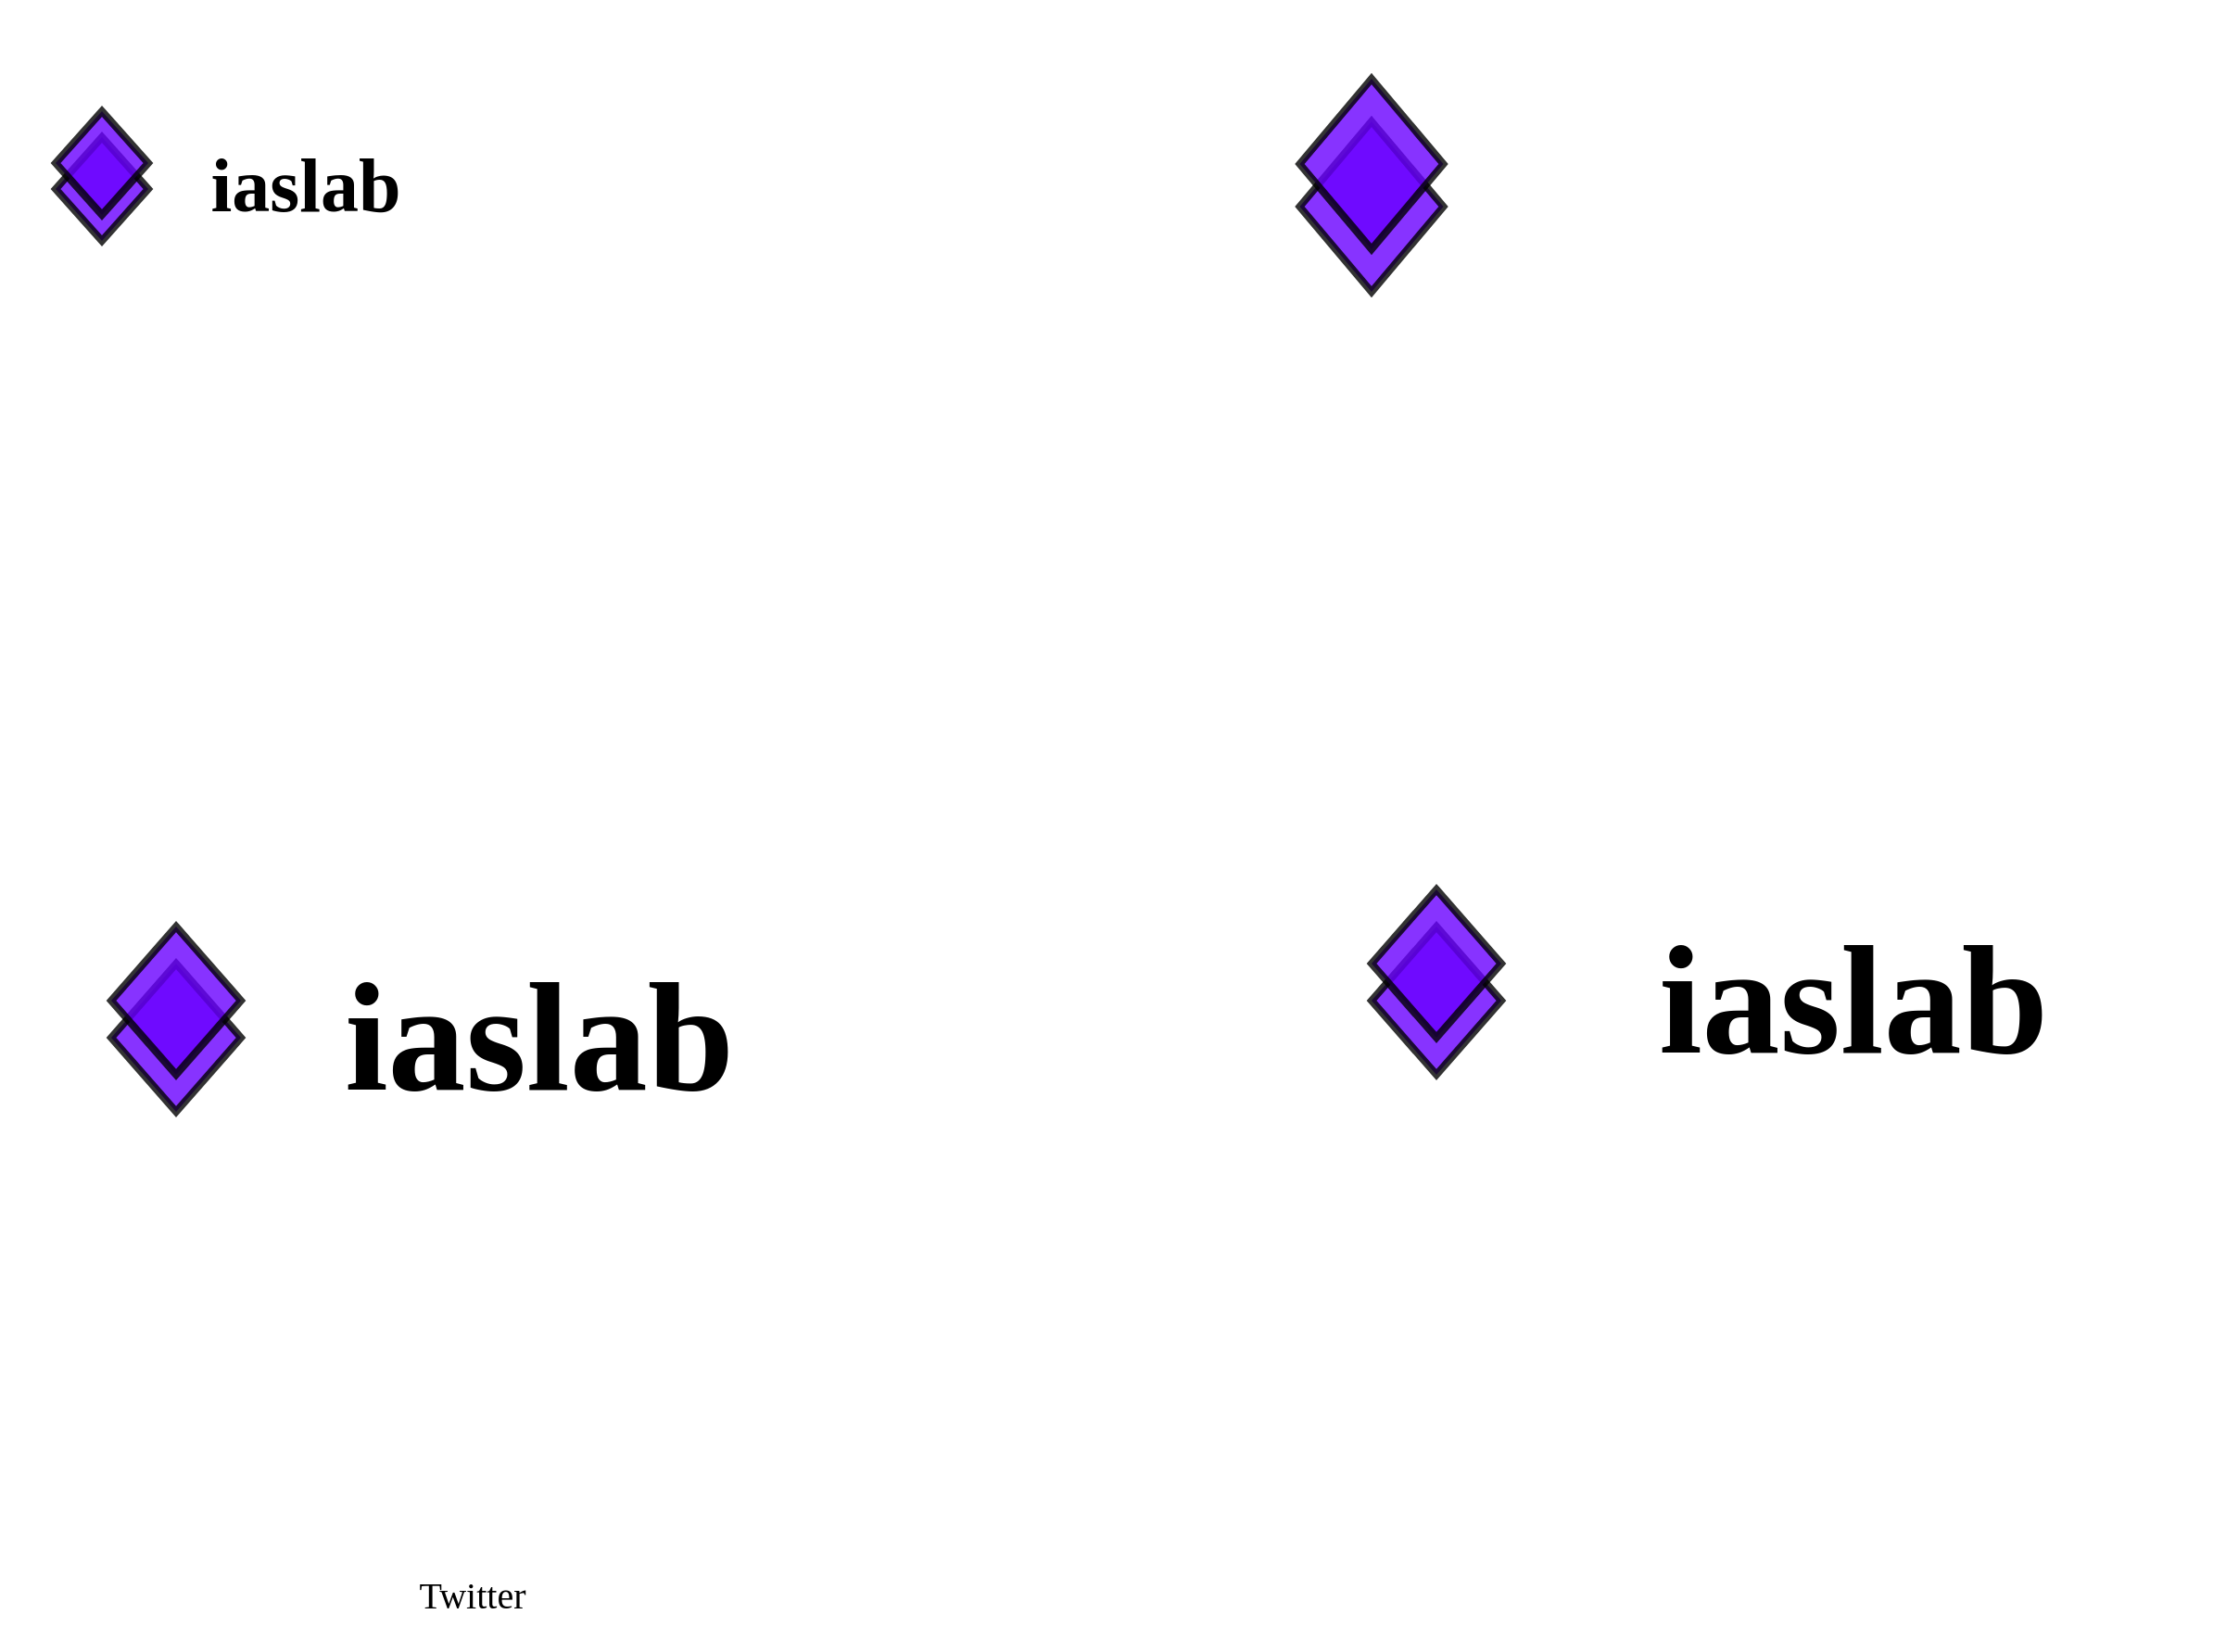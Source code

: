 <mxfile version="14.1.1" type="device"><diagram id="nna5EPkS9BzB_fEzJtat" name="Page-1"><mxGraphModel dx="395" dy="229" grid="1" gridSize="10" guides="1" tooltips="1" connect="1" arrows="1" fold="1" page="1" pageScale="1" pageWidth="850" pageHeight="1100" math="0" shadow="0"><root><mxCell id="0"/><mxCell id="1" parent="0"/><mxCell id="nc7UMncQNNDhXfbuz5wj-1" value="&lt;font style=&quot;font-size: 41px;&quot;&gt;iaslab&lt;/font&gt;" style="text;html=1;strokeColor=none;fillColor=none;align=center;verticalAlign=middle;whiteSpace=wrap;rounded=0;fontSize=41;fontStyle=1;fontFamily=Lucida Console;" parent="1" vertex="1"><mxGeometry x="190" y="80" width="330" height="200" as="geometry"/></mxCell><mxCell id="nc7UMncQNNDhXfbuz5wj-4" value="&lt;font style=&quot;font-size: 20px&quot;&gt;Twitter&lt;/font&gt;" style="text;html=1;strokeColor=none;fillColor=none;align=center;verticalAlign=middle;whiteSpace=wrap;rounded=0;fontFamily=Lucida Console;fontSize=84;" parent="1" vertex="1"><mxGeometry x="425" y="910" width="40" height="20" as="geometry"/></mxCell><mxCell id="f1E9kWiboSEiSXTBSAwd-43" value="" style="group;strokeWidth=4;" parent="1" vertex="1" connectable="0"><mxGeometry x="220" y="140" width="50" height="70" as="geometry"/></mxCell><mxCell id="f1E9kWiboSEiSXTBSAwd-44" value="" style="rhombus;whiteSpace=wrap;html=1;fillColor=#6a00ff;fontColor=#ffffff;opacity=80;strokeWidth=4;" parent="f1E9kWiboSEiSXTBSAwd-43" vertex="1"><mxGeometry y="14" width="50" height="56" as="geometry"/></mxCell><mxCell id="f1E9kWiboSEiSXTBSAwd-45" value="" style="rhombus;whiteSpace=wrap;html=1;fillColor=#6a00ff;fontColor=#ffffff;opacity=80;strokeWidth=4;" parent="f1E9kWiboSEiSXTBSAwd-43" vertex="1"><mxGeometry width="50" height="56" as="geometry"/></mxCell><mxCell id="nc7UMncQNNDhXfbuz5wj-6" value="&lt;font style=&quot;font-size: 84px;&quot;&gt;iaslab&lt;/font&gt;" style="text;html=1;strokeColor=none;fillColor=none;align=center;verticalAlign=middle;whiteSpace=wrap;rounded=0;fontSize=84;fontStyle=1;fontFamily=Lucida Console;" parent="1" vertex="1"><mxGeometry x="990" y="560" width="400" height="120" as="geometry"/></mxCell><mxCell id="f1E9kWiboSEiSXTBSAwd-37" value="" style="group;strokeWidth=4;" parent="1" vertex="1" connectable="0"><mxGeometry x="930" y="560" width="70" height="100" as="geometry"/></mxCell><mxCell id="f1E9kWiboSEiSXTBSAwd-38" value="" style="rhombus;whiteSpace=wrap;html=1;fillColor=#6a00ff;fontColor=#ffffff;opacity=80;strokeWidth=4;" parent="f1E9kWiboSEiSXTBSAwd-37" vertex="1"><mxGeometry y="20" width="70" height="80" as="geometry"/></mxCell><mxCell id="f1E9kWiboSEiSXTBSAwd-39" value="" style="rhombus;whiteSpace=wrap;html=1;fillColor=#6a00ff;fontColor=#ffffff;opacity=80;strokeWidth=4;" parent="f1E9kWiboSEiSXTBSAwd-37" vertex="1"><mxGeometry width="70" height="80" as="geometry"/></mxCell><mxCell id="1vYbOUPyqsmeCK9FVQiZ-1" value="" style="group" parent="1" vertex="1" connectable="0"><mxGeometry x="210" y="390" width="500" height="500" as="geometry"/></mxCell><mxCell id="nc7UMncQNNDhXfbuz5wj-3" value="&lt;font style=&quot;font-size: 84px&quot;&gt;&amp;nbsp; iaslab&lt;/font&gt;" style="text;html=1;strokeColor=none;fillColor=none;align=center;verticalAlign=middle;whiteSpace=wrap;rounded=0;fontSize=84;fontStyle=1;fontFamily=Lucida Console;" parent="1vYbOUPyqsmeCK9FVQiZ-1" vertex="1"><mxGeometry width="500" height="500" as="geometry"/></mxCell><mxCell id="f1E9kWiboSEiSXTBSAwd-40" value="" style="group;strokeWidth=4;" parent="1vYbOUPyqsmeCK9FVQiZ-1" vertex="1" connectable="0"><mxGeometry x="40" y="190" width="70" height="100" as="geometry"/></mxCell><mxCell id="f1E9kWiboSEiSXTBSAwd-41" value="" style="rhombus;whiteSpace=wrap;html=1;fillColor=#6a00ff;fontColor=#ffffff;opacity=80;strokeWidth=4;" parent="f1E9kWiboSEiSXTBSAwd-40" vertex="1"><mxGeometry y="20" width="70" height="80" as="geometry"/></mxCell><mxCell id="f1E9kWiboSEiSXTBSAwd-42" value="" style="rhombus;whiteSpace=wrap;html=1;fillColor=#6a00ff;fontColor=#ffffff;opacity=80;strokeWidth=4;" parent="f1E9kWiboSEiSXTBSAwd-40" vertex="1"><mxGeometry width="70" height="80" as="geometry"/></mxCell><mxCell id="xubcN2ev_bGvg4x5stcW-6" value="" style="group" vertex="1" connectable="0" parent="1"><mxGeometry x="852" y="120" width="120" height="120" as="geometry"/></mxCell><mxCell id="xubcN2ev_bGvg4x5stcW-1" value="" style="rounded=0;whiteSpace=wrap;html=1;strokeColor=none;fillColor=none;" vertex="1" parent="xubcN2ev_bGvg4x5stcW-6"><mxGeometry width="120" height="120" as="geometry"/></mxCell><mxCell id="xubcN2ev_bGvg4x5stcW-3" value="" style="group" vertex="1" connectable="0" parent="xubcN2ev_bGvg4x5stcW-6"><mxGeometry x="39.25" y="2.5" width="77.5" height="115" as="geometry"/></mxCell><mxCell id="f1E9kWiboSEiSXTBSAwd-35" value="" style="rhombus;whiteSpace=wrap;html=1;fillColor=#6a00ff;fontColor=#ffffff;opacity=80;strokeWidth=4;" parent="xubcN2ev_bGvg4x5stcW-3" vertex="1"><mxGeometry y="23" width="77.5" height="92" as="geometry"/></mxCell><mxCell id="f1E9kWiboSEiSXTBSAwd-36" value="" style="rhombus;whiteSpace=wrap;html=1;fillColor=#6a00ff;fontColor=#ffffff;opacity=80;strokeWidth=4;" parent="xubcN2ev_bGvg4x5stcW-3" vertex="1"><mxGeometry width="77.5" height="92" as="geometry"/></mxCell></root></mxGraphModel></diagram></mxfile>